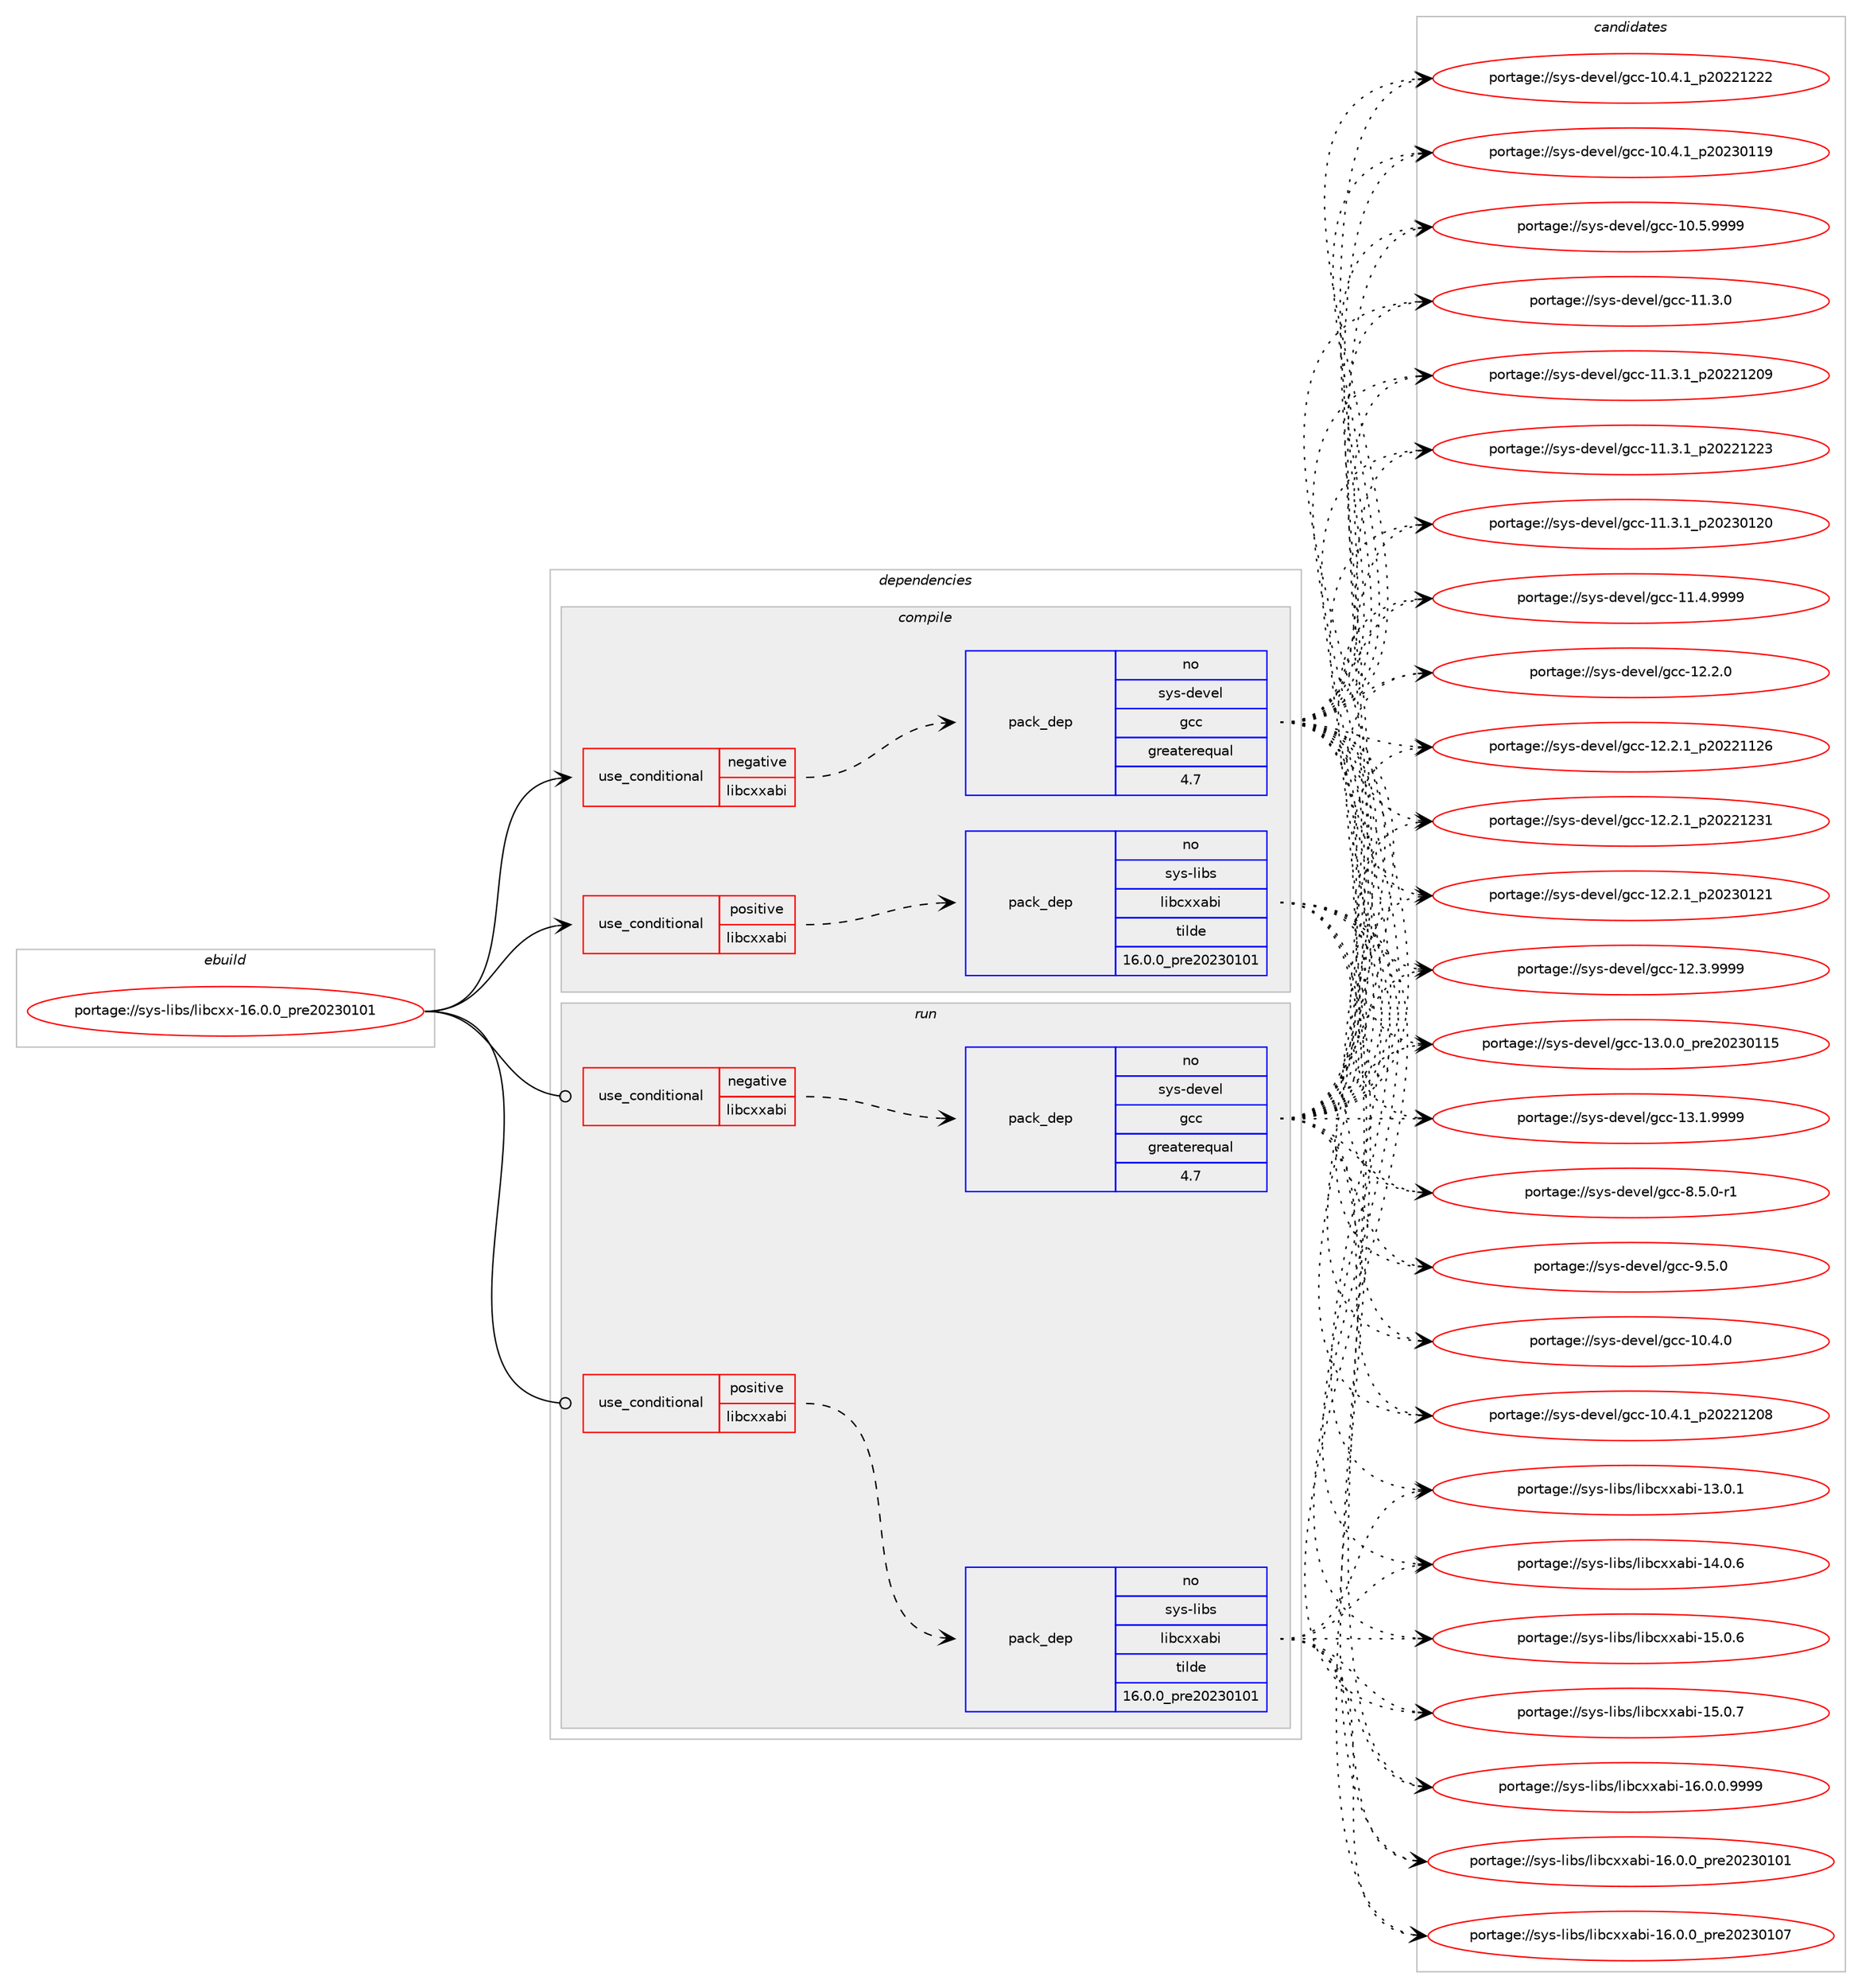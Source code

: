 digraph prolog {

# *************
# Graph options
# *************

newrank=true;
concentrate=true;
compound=true;
graph [rankdir=LR,fontname=Helvetica,fontsize=10,ranksep=1.5];#, ranksep=2.5, nodesep=0.2];
edge  [arrowhead=vee];
node  [fontname=Helvetica,fontsize=10];

# **********
# The ebuild
# **********

subgraph cluster_leftcol {
color=gray;
rank=same;
label=<<i>ebuild</i>>;
id [label="portage://sys-libs/libcxx-16.0.0_pre20230101", color=red, width=4, href="../sys-libs/libcxx-16.0.0_pre20230101.svg"];
}

# ****************
# The dependencies
# ****************

subgraph cluster_midcol {
color=gray;
label=<<i>dependencies</i>>;
subgraph cluster_compile {
fillcolor="#eeeeee";
style=filled;
label=<<i>compile</i>>;
subgraph cond5445 {
dependency8374 [label=<<TABLE BORDER="0" CELLBORDER="1" CELLSPACING="0" CELLPADDING="4"><TR><TD ROWSPAN="3" CELLPADDING="10">use_conditional</TD></TR><TR><TD>negative</TD></TR><TR><TD>libcxxabi</TD></TR></TABLE>>, shape=none, color=red];
subgraph pack2864 {
dependency8375 [label=<<TABLE BORDER="0" CELLBORDER="1" CELLSPACING="0" CELLPADDING="4" WIDTH="220"><TR><TD ROWSPAN="6" CELLPADDING="30">pack_dep</TD></TR><TR><TD WIDTH="110">no</TD></TR><TR><TD>sys-devel</TD></TR><TR><TD>gcc</TD></TR><TR><TD>greaterequal</TD></TR><TR><TD>4.7</TD></TR></TABLE>>, shape=none, color=blue];
}
dependency8374:e -> dependency8375:w [weight=20,style="dashed",arrowhead="vee"];
}
id:e -> dependency8374:w [weight=20,style="solid",arrowhead="vee"];
subgraph cond5446 {
dependency8376 [label=<<TABLE BORDER="0" CELLBORDER="1" CELLSPACING="0" CELLPADDING="4"><TR><TD ROWSPAN="3" CELLPADDING="10">use_conditional</TD></TR><TR><TD>positive</TD></TR><TR><TD>libcxxabi</TD></TR></TABLE>>, shape=none, color=red];
subgraph pack2865 {
dependency8377 [label=<<TABLE BORDER="0" CELLBORDER="1" CELLSPACING="0" CELLPADDING="4" WIDTH="220"><TR><TD ROWSPAN="6" CELLPADDING="30">pack_dep</TD></TR><TR><TD WIDTH="110">no</TD></TR><TR><TD>sys-libs</TD></TR><TR><TD>libcxxabi</TD></TR><TR><TD>tilde</TD></TR><TR><TD>16.0.0_pre20230101</TD></TR></TABLE>>, shape=none, color=blue];
}
dependency8376:e -> dependency8377:w [weight=20,style="dashed",arrowhead="vee"];
}
id:e -> dependency8376:w [weight=20,style="solid",arrowhead="vee"];
# *** BEGIN UNKNOWN DEPENDENCY TYPE (TODO) ***
# id -> package_dependency(portage://sys-libs/libcxx-16.0.0_pre20230101,install,no,sys-devel,llvm,none,[,,],[slot(16)],[])
# *** END UNKNOWN DEPENDENCY TYPE (TODO) ***

# *** BEGIN UNKNOWN DEPENDENCY TYPE (TODO) ***
# id -> package_dependency(portage://sys-libs/libcxx-16.0.0_pre20230101,install,strong,sys-devel,llvm,none,[,,],[slot(0)],[])
# *** END UNKNOWN DEPENDENCY TYPE (TODO) ***

}
subgraph cluster_compileandrun {
fillcolor="#eeeeee";
style=filled;
label=<<i>compile and run</i>>;
}
subgraph cluster_run {
fillcolor="#eeeeee";
style=filled;
label=<<i>run</i>>;
subgraph cond5447 {
dependency8378 [label=<<TABLE BORDER="0" CELLBORDER="1" CELLSPACING="0" CELLPADDING="4"><TR><TD ROWSPAN="3" CELLPADDING="10">use_conditional</TD></TR><TR><TD>negative</TD></TR><TR><TD>libcxxabi</TD></TR></TABLE>>, shape=none, color=red];
subgraph pack2866 {
dependency8379 [label=<<TABLE BORDER="0" CELLBORDER="1" CELLSPACING="0" CELLPADDING="4" WIDTH="220"><TR><TD ROWSPAN="6" CELLPADDING="30">pack_dep</TD></TR><TR><TD WIDTH="110">no</TD></TR><TR><TD>sys-devel</TD></TR><TR><TD>gcc</TD></TR><TR><TD>greaterequal</TD></TR><TR><TD>4.7</TD></TR></TABLE>>, shape=none, color=blue];
}
dependency8378:e -> dependency8379:w [weight=20,style="dashed",arrowhead="vee"];
}
id:e -> dependency8378:w [weight=20,style="solid",arrowhead="odot"];
subgraph cond5448 {
dependency8380 [label=<<TABLE BORDER="0" CELLBORDER="1" CELLSPACING="0" CELLPADDING="4"><TR><TD ROWSPAN="3" CELLPADDING="10">use_conditional</TD></TR><TR><TD>positive</TD></TR><TR><TD>libcxxabi</TD></TR></TABLE>>, shape=none, color=red];
subgraph pack2867 {
dependency8381 [label=<<TABLE BORDER="0" CELLBORDER="1" CELLSPACING="0" CELLPADDING="4" WIDTH="220"><TR><TD ROWSPAN="6" CELLPADDING="30">pack_dep</TD></TR><TR><TD WIDTH="110">no</TD></TR><TR><TD>sys-libs</TD></TR><TR><TD>libcxxabi</TD></TR><TR><TD>tilde</TD></TR><TR><TD>16.0.0_pre20230101</TD></TR></TABLE>>, shape=none, color=blue];
}
dependency8380:e -> dependency8381:w [weight=20,style="dashed",arrowhead="vee"];
}
id:e -> dependency8380:w [weight=20,style="solid",arrowhead="odot"];
}
}

# **************
# The candidates
# **************

subgraph cluster_choices {
rank=same;
color=gray;
label=<<i>candidates</i>>;

subgraph choice2864 {
color=black;
nodesep=1;
choice1151211154510010111810110847103999945494846524648 [label="portage://sys-devel/gcc-10.4.0", color=red, width=4,href="../sys-devel/gcc-10.4.0.svg"];
choice1151211154510010111810110847103999945494846524649951125048505049504856 [label="portage://sys-devel/gcc-10.4.1_p20221208", color=red, width=4,href="../sys-devel/gcc-10.4.1_p20221208.svg"];
choice1151211154510010111810110847103999945494846524649951125048505049505050 [label="portage://sys-devel/gcc-10.4.1_p20221222", color=red, width=4,href="../sys-devel/gcc-10.4.1_p20221222.svg"];
choice1151211154510010111810110847103999945494846524649951125048505148494957 [label="portage://sys-devel/gcc-10.4.1_p20230119", color=red, width=4,href="../sys-devel/gcc-10.4.1_p20230119.svg"];
choice1151211154510010111810110847103999945494846534657575757 [label="portage://sys-devel/gcc-10.5.9999", color=red, width=4,href="../sys-devel/gcc-10.5.9999.svg"];
choice1151211154510010111810110847103999945494946514648 [label="portage://sys-devel/gcc-11.3.0", color=red, width=4,href="../sys-devel/gcc-11.3.0.svg"];
choice1151211154510010111810110847103999945494946514649951125048505049504857 [label="portage://sys-devel/gcc-11.3.1_p20221209", color=red, width=4,href="../sys-devel/gcc-11.3.1_p20221209.svg"];
choice1151211154510010111810110847103999945494946514649951125048505049505051 [label="portage://sys-devel/gcc-11.3.1_p20221223", color=red, width=4,href="../sys-devel/gcc-11.3.1_p20221223.svg"];
choice1151211154510010111810110847103999945494946514649951125048505148495048 [label="portage://sys-devel/gcc-11.3.1_p20230120", color=red, width=4,href="../sys-devel/gcc-11.3.1_p20230120.svg"];
choice1151211154510010111810110847103999945494946524657575757 [label="portage://sys-devel/gcc-11.4.9999", color=red, width=4,href="../sys-devel/gcc-11.4.9999.svg"];
choice1151211154510010111810110847103999945495046504648 [label="portage://sys-devel/gcc-12.2.0", color=red, width=4,href="../sys-devel/gcc-12.2.0.svg"];
choice1151211154510010111810110847103999945495046504649951125048505049495054 [label="portage://sys-devel/gcc-12.2.1_p20221126", color=red, width=4,href="../sys-devel/gcc-12.2.1_p20221126.svg"];
choice1151211154510010111810110847103999945495046504649951125048505049505149 [label="portage://sys-devel/gcc-12.2.1_p20221231", color=red, width=4,href="../sys-devel/gcc-12.2.1_p20221231.svg"];
choice1151211154510010111810110847103999945495046504649951125048505148495049 [label="portage://sys-devel/gcc-12.2.1_p20230121", color=red, width=4,href="../sys-devel/gcc-12.2.1_p20230121.svg"];
choice1151211154510010111810110847103999945495046514657575757 [label="portage://sys-devel/gcc-12.3.9999", color=red, width=4,href="../sys-devel/gcc-12.3.9999.svg"];
choice1151211154510010111810110847103999945495146484648951121141015048505148494953 [label="portage://sys-devel/gcc-13.0.0_pre20230115", color=red, width=4,href="../sys-devel/gcc-13.0.0_pre20230115.svg"];
choice1151211154510010111810110847103999945495146494657575757 [label="portage://sys-devel/gcc-13.1.9999", color=red, width=4,href="../sys-devel/gcc-13.1.9999.svg"];
choice115121115451001011181011084710399994556465346484511449 [label="portage://sys-devel/gcc-8.5.0-r1", color=red, width=4,href="../sys-devel/gcc-8.5.0-r1.svg"];
choice11512111545100101118101108471039999455746534648 [label="portage://sys-devel/gcc-9.5.0", color=red, width=4,href="../sys-devel/gcc-9.5.0.svg"];
dependency8375:e -> choice1151211154510010111810110847103999945494846524648:w [style=dotted,weight="100"];
dependency8375:e -> choice1151211154510010111810110847103999945494846524649951125048505049504856:w [style=dotted,weight="100"];
dependency8375:e -> choice1151211154510010111810110847103999945494846524649951125048505049505050:w [style=dotted,weight="100"];
dependency8375:e -> choice1151211154510010111810110847103999945494846524649951125048505148494957:w [style=dotted,weight="100"];
dependency8375:e -> choice1151211154510010111810110847103999945494846534657575757:w [style=dotted,weight="100"];
dependency8375:e -> choice1151211154510010111810110847103999945494946514648:w [style=dotted,weight="100"];
dependency8375:e -> choice1151211154510010111810110847103999945494946514649951125048505049504857:w [style=dotted,weight="100"];
dependency8375:e -> choice1151211154510010111810110847103999945494946514649951125048505049505051:w [style=dotted,weight="100"];
dependency8375:e -> choice1151211154510010111810110847103999945494946514649951125048505148495048:w [style=dotted,weight="100"];
dependency8375:e -> choice1151211154510010111810110847103999945494946524657575757:w [style=dotted,weight="100"];
dependency8375:e -> choice1151211154510010111810110847103999945495046504648:w [style=dotted,weight="100"];
dependency8375:e -> choice1151211154510010111810110847103999945495046504649951125048505049495054:w [style=dotted,weight="100"];
dependency8375:e -> choice1151211154510010111810110847103999945495046504649951125048505049505149:w [style=dotted,weight="100"];
dependency8375:e -> choice1151211154510010111810110847103999945495046504649951125048505148495049:w [style=dotted,weight="100"];
dependency8375:e -> choice1151211154510010111810110847103999945495046514657575757:w [style=dotted,weight="100"];
dependency8375:e -> choice1151211154510010111810110847103999945495146484648951121141015048505148494953:w [style=dotted,weight="100"];
dependency8375:e -> choice1151211154510010111810110847103999945495146494657575757:w [style=dotted,weight="100"];
dependency8375:e -> choice115121115451001011181011084710399994556465346484511449:w [style=dotted,weight="100"];
dependency8375:e -> choice11512111545100101118101108471039999455746534648:w [style=dotted,weight="100"];
}
subgraph choice2865 {
color=black;
nodesep=1;
choice1151211154510810598115471081059899120120979810545495146484649 [label="portage://sys-libs/libcxxabi-13.0.1", color=red, width=4,href="../sys-libs/libcxxabi-13.0.1.svg"];
choice1151211154510810598115471081059899120120979810545495246484654 [label="portage://sys-libs/libcxxabi-14.0.6", color=red, width=4,href="../sys-libs/libcxxabi-14.0.6.svg"];
choice1151211154510810598115471081059899120120979810545495346484654 [label="portage://sys-libs/libcxxabi-15.0.6", color=red, width=4,href="../sys-libs/libcxxabi-15.0.6.svg"];
choice1151211154510810598115471081059899120120979810545495346484655 [label="portage://sys-libs/libcxxabi-15.0.7", color=red, width=4,href="../sys-libs/libcxxabi-15.0.7.svg"];
choice11512111545108105981154710810598991201209798105454954464846484657575757 [label="portage://sys-libs/libcxxabi-16.0.0.9999", color=red, width=4,href="../sys-libs/libcxxabi-16.0.0.9999.svg"];
choice1151211154510810598115471081059899120120979810545495446484648951121141015048505148494849 [label="portage://sys-libs/libcxxabi-16.0.0_pre20230101", color=red, width=4,href="../sys-libs/libcxxabi-16.0.0_pre20230101.svg"];
choice1151211154510810598115471081059899120120979810545495446484648951121141015048505148494855 [label="portage://sys-libs/libcxxabi-16.0.0_pre20230107", color=red, width=4,href="../sys-libs/libcxxabi-16.0.0_pre20230107.svg"];
dependency8377:e -> choice1151211154510810598115471081059899120120979810545495146484649:w [style=dotted,weight="100"];
dependency8377:e -> choice1151211154510810598115471081059899120120979810545495246484654:w [style=dotted,weight="100"];
dependency8377:e -> choice1151211154510810598115471081059899120120979810545495346484654:w [style=dotted,weight="100"];
dependency8377:e -> choice1151211154510810598115471081059899120120979810545495346484655:w [style=dotted,weight="100"];
dependency8377:e -> choice11512111545108105981154710810598991201209798105454954464846484657575757:w [style=dotted,weight="100"];
dependency8377:e -> choice1151211154510810598115471081059899120120979810545495446484648951121141015048505148494849:w [style=dotted,weight="100"];
dependency8377:e -> choice1151211154510810598115471081059899120120979810545495446484648951121141015048505148494855:w [style=dotted,weight="100"];
}
subgraph choice2866 {
color=black;
nodesep=1;
choice1151211154510010111810110847103999945494846524648 [label="portage://sys-devel/gcc-10.4.0", color=red, width=4,href="../sys-devel/gcc-10.4.0.svg"];
choice1151211154510010111810110847103999945494846524649951125048505049504856 [label="portage://sys-devel/gcc-10.4.1_p20221208", color=red, width=4,href="../sys-devel/gcc-10.4.1_p20221208.svg"];
choice1151211154510010111810110847103999945494846524649951125048505049505050 [label="portage://sys-devel/gcc-10.4.1_p20221222", color=red, width=4,href="../sys-devel/gcc-10.4.1_p20221222.svg"];
choice1151211154510010111810110847103999945494846524649951125048505148494957 [label="portage://sys-devel/gcc-10.4.1_p20230119", color=red, width=4,href="../sys-devel/gcc-10.4.1_p20230119.svg"];
choice1151211154510010111810110847103999945494846534657575757 [label="portage://sys-devel/gcc-10.5.9999", color=red, width=4,href="../sys-devel/gcc-10.5.9999.svg"];
choice1151211154510010111810110847103999945494946514648 [label="portage://sys-devel/gcc-11.3.0", color=red, width=4,href="../sys-devel/gcc-11.3.0.svg"];
choice1151211154510010111810110847103999945494946514649951125048505049504857 [label="portage://sys-devel/gcc-11.3.1_p20221209", color=red, width=4,href="../sys-devel/gcc-11.3.1_p20221209.svg"];
choice1151211154510010111810110847103999945494946514649951125048505049505051 [label="portage://sys-devel/gcc-11.3.1_p20221223", color=red, width=4,href="../sys-devel/gcc-11.3.1_p20221223.svg"];
choice1151211154510010111810110847103999945494946514649951125048505148495048 [label="portage://sys-devel/gcc-11.3.1_p20230120", color=red, width=4,href="../sys-devel/gcc-11.3.1_p20230120.svg"];
choice1151211154510010111810110847103999945494946524657575757 [label="portage://sys-devel/gcc-11.4.9999", color=red, width=4,href="../sys-devel/gcc-11.4.9999.svg"];
choice1151211154510010111810110847103999945495046504648 [label="portage://sys-devel/gcc-12.2.0", color=red, width=4,href="../sys-devel/gcc-12.2.0.svg"];
choice1151211154510010111810110847103999945495046504649951125048505049495054 [label="portage://sys-devel/gcc-12.2.1_p20221126", color=red, width=4,href="../sys-devel/gcc-12.2.1_p20221126.svg"];
choice1151211154510010111810110847103999945495046504649951125048505049505149 [label="portage://sys-devel/gcc-12.2.1_p20221231", color=red, width=4,href="../sys-devel/gcc-12.2.1_p20221231.svg"];
choice1151211154510010111810110847103999945495046504649951125048505148495049 [label="portage://sys-devel/gcc-12.2.1_p20230121", color=red, width=4,href="../sys-devel/gcc-12.2.1_p20230121.svg"];
choice1151211154510010111810110847103999945495046514657575757 [label="portage://sys-devel/gcc-12.3.9999", color=red, width=4,href="../sys-devel/gcc-12.3.9999.svg"];
choice1151211154510010111810110847103999945495146484648951121141015048505148494953 [label="portage://sys-devel/gcc-13.0.0_pre20230115", color=red, width=4,href="../sys-devel/gcc-13.0.0_pre20230115.svg"];
choice1151211154510010111810110847103999945495146494657575757 [label="portage://sys-devel/gcc-13.1.9999", color=red, width=4,href="../sys-devel/gcc-13.1.9999.svg"];
choice115121115451001011181011084710399994556465346484511449 [label="portage://sys-devel/gcc-8.5.0-r1", color=red, width=4,href="../sys-devel/gcc-8.5.0-r1.svg"];
choice11512111545100101118101108471039999455746534648 [label="portage://sys-devel/gcc-9.5.0", color=red, width=4,href="../sys-devel/gcc-9.5.0.svg"];
dependency8379:e -> choice1151211154510010111810110847103999945494846524648:w [style=dotted,weight="100"];
dependency8379:e -> choice1151211154510010111810110847103999945494846524649951125048505049504856:w [style=dotted,weight="100"];
dependency8379:e -> choice1151211154510010111810110847103999945494846524649951125048505049505050:w [style=dotted,weight="100"];
dependency8379:e -> choice1151211154510010111810110847103999945494846524649951125048505148494957:w [style=dotted,weight="100"];
dependency8379:e -> choice1151211154510010111810110847103999945494846534657575757:w [style=dotted,weight="100"];
dependency8379:e -> choice1151211154510010111810110847103999945494946514648:w [style=dotted,weight="100"];
dependency8379:e -> choice1151211154510010111810110847103999945494946514649951125048505049504857:w [style=dotted,weight="100"];
dependency8379:e -> choice1151211154510010111810110847103999945494946514649951125048505049505051:w [style=dotted,weight="100"];
dependency8379:e -> choice1151211154510010111810110847103999945494946514649951125048505148495048:w [style=dotted,weight="100"];
dependency8379:e -> choice1151211154510010111810110847103999945494946524657575757:w [style=dotted,weight="100"];
dependency8379:e -> choice1151211154510010111810110847103999945495046504648:w [style=dotted,weight="100"];
dependency8379:e -> choice1151211154510010111810110847103999945495046504649951125048505049495054:w [style=dotted,weight="100"];
dependency8379:e -> choice1151211154510010111810110847103999945495046504649951125048505049505149:w [style=dotted,weight="100"];
dependency8379:e -> choice1151211154510010111810110847103999945495046504649951125048505148495049:w [style=dotted,weight="100"];
dependency8379:e -> choice1151211154510010111810110847103999945495046514657575757:w [style=dotted,weight="100"];
dependency8379:e -> choice1151211154510010111810110847103999945495146484648951121141015048505148494953:w [style=dotted,weight="100"];
dependency8379:e -> choice1151211154510010111810110847103999945495146494657575757:w [style=dotted,weight="100"];
dependency8379:e -> choice115121115451001011181011084710399994556465346484511449:w [style=dotted,weight="100"];
dependency8379:e -> choice11512111545100101118101108471039999455746534648:w [style=dotted,weight="100"];
}
subgraph choice2867 {
color=black;
nodesep=1;
choice1151211154510810598115471081059899120120979810545495146484649 [label="portage://sys-libs/libcxxabi-13.0.1", color=red, width=4,href="../sys-libs/libcxxabi-13.0.1.svg"];
choice1151211154510810598115471081059899120120979810545495246484654 [label="portage://sys-libs/libcxxabi-14.0.6", color=red, width=4,href="../sys-libs/libcxxabi-14.0.6.svg"];
choice1151211154510810598115471081059899120120979810545495346484654 [label="portage://sys-libs/libcxxabi-15.0.6", color=red, width=4,href="../sys-libs/libcxxabi-15.0.6.svg"];
choice1151211154510810598115471081059899120120979810545495346484655 [label="portage://sys-libs/libcxxabi-15.0.7", color=red, width=4,href="../sys-libs/libcxxabi-15.0.7.svg"];
choice11512111545108105981154710810598991201209798105454954464846484657575757 [label="portage://sys-libs/libcxxabi-16.0.0.9999", color=red, width=4,href="../sys-libs/libcxxabi-16.0.0.9999.svg"];
choice1151211154510810598115471081059899120120979810545495446484648951121141015048505148494849 [label="portage://sys-libs/libcxxabi-16.0.0_pre20230101", color=red, width=4,href="../sys-libs/libcxxabi-16.0.0_pre20230101.svg"];
choice1151211154510810598115471081059899120120979810545495446484648951121141015048505148494855 [label="portage://sys-libs/libcxxabi-16.0.0_pre20230107", color=red, width=4,href="../sys-libs/libcxxabi-16.0.0_pre20230107.svg"];
dependency8381:e -> choice1151211154510810598115471081059899120120979810545495146484649:w [style=dotted,weight="100"];
dependency8381:e -> choice1151211154510810598115471081059899120120979810545495246484654:w [style=dotted,weight="100"];
dependency8381:e -> choice1151211154510810598115471081059899120120979810545495346484654:w [style=dotted,weight="100"];
dependency8381:e -> choice1151211154510810598115471081059899120120979810545495346484655:w [style=dotted,weight="100"];
dependency8381:e -> choice11512111545108105981154710810598991201209798105454954464846484657575757:w [style=dotted,weight="100"];
dependency8381:e -> choice1151211154510810598115471081059899120120979810545495446484648951121141015048505148494849:w [style=dotted,weight="100"];
dependency8381:e -> choice1151211154510810598115471081059899120120979810545495446484648951121141015048505148494855:w [style=dotted,weight="100"];
}
}

}
